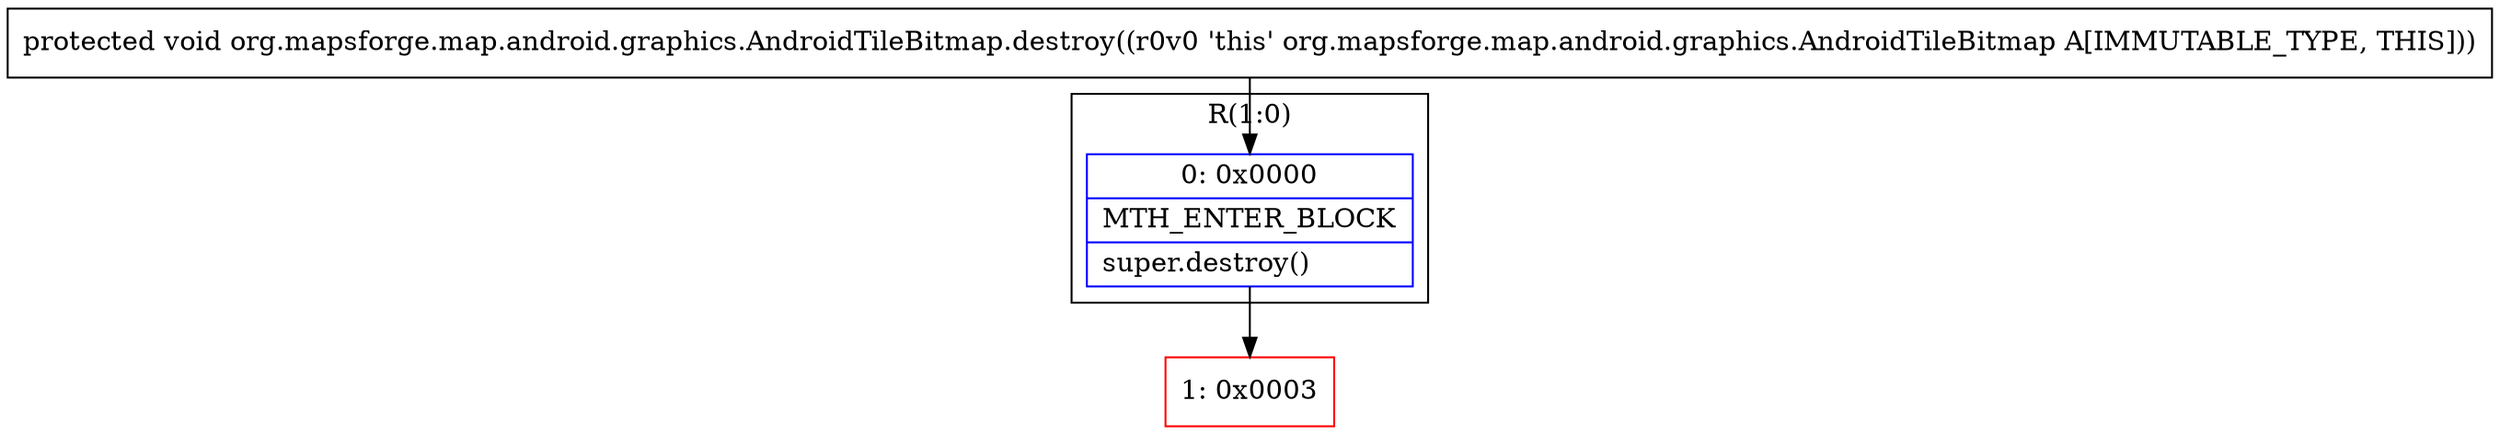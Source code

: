 digraph "CFG fororg.mapsforge.map.android.graphics.AndroidTileBitmap.destroy()V" {
subgraph cluster_Region_1764123275 {
label = "R(1:0)";
node [shape=record,color=blue];
Node_0 [shape=record,label="{0\:\ 0x0000|MTH_ENTER_BLOCK\l|super.destroy()\l}"];
}
Node_1 [shape=record,color=red,label="{1\:\ 0x0003}"];
MethodNode[shape=record,label="{protected void org.mapsforge.map.android.graphics.AndroidTileBitmap.destroy((r0v0 'this' org.mapsforge.map.android.graphics.AndroidTileBitmap A[IMMUTABLE_TYPE, THIS])) }"];
MethodNode -> Node_0;
Node_0 -> Node_1;
}

